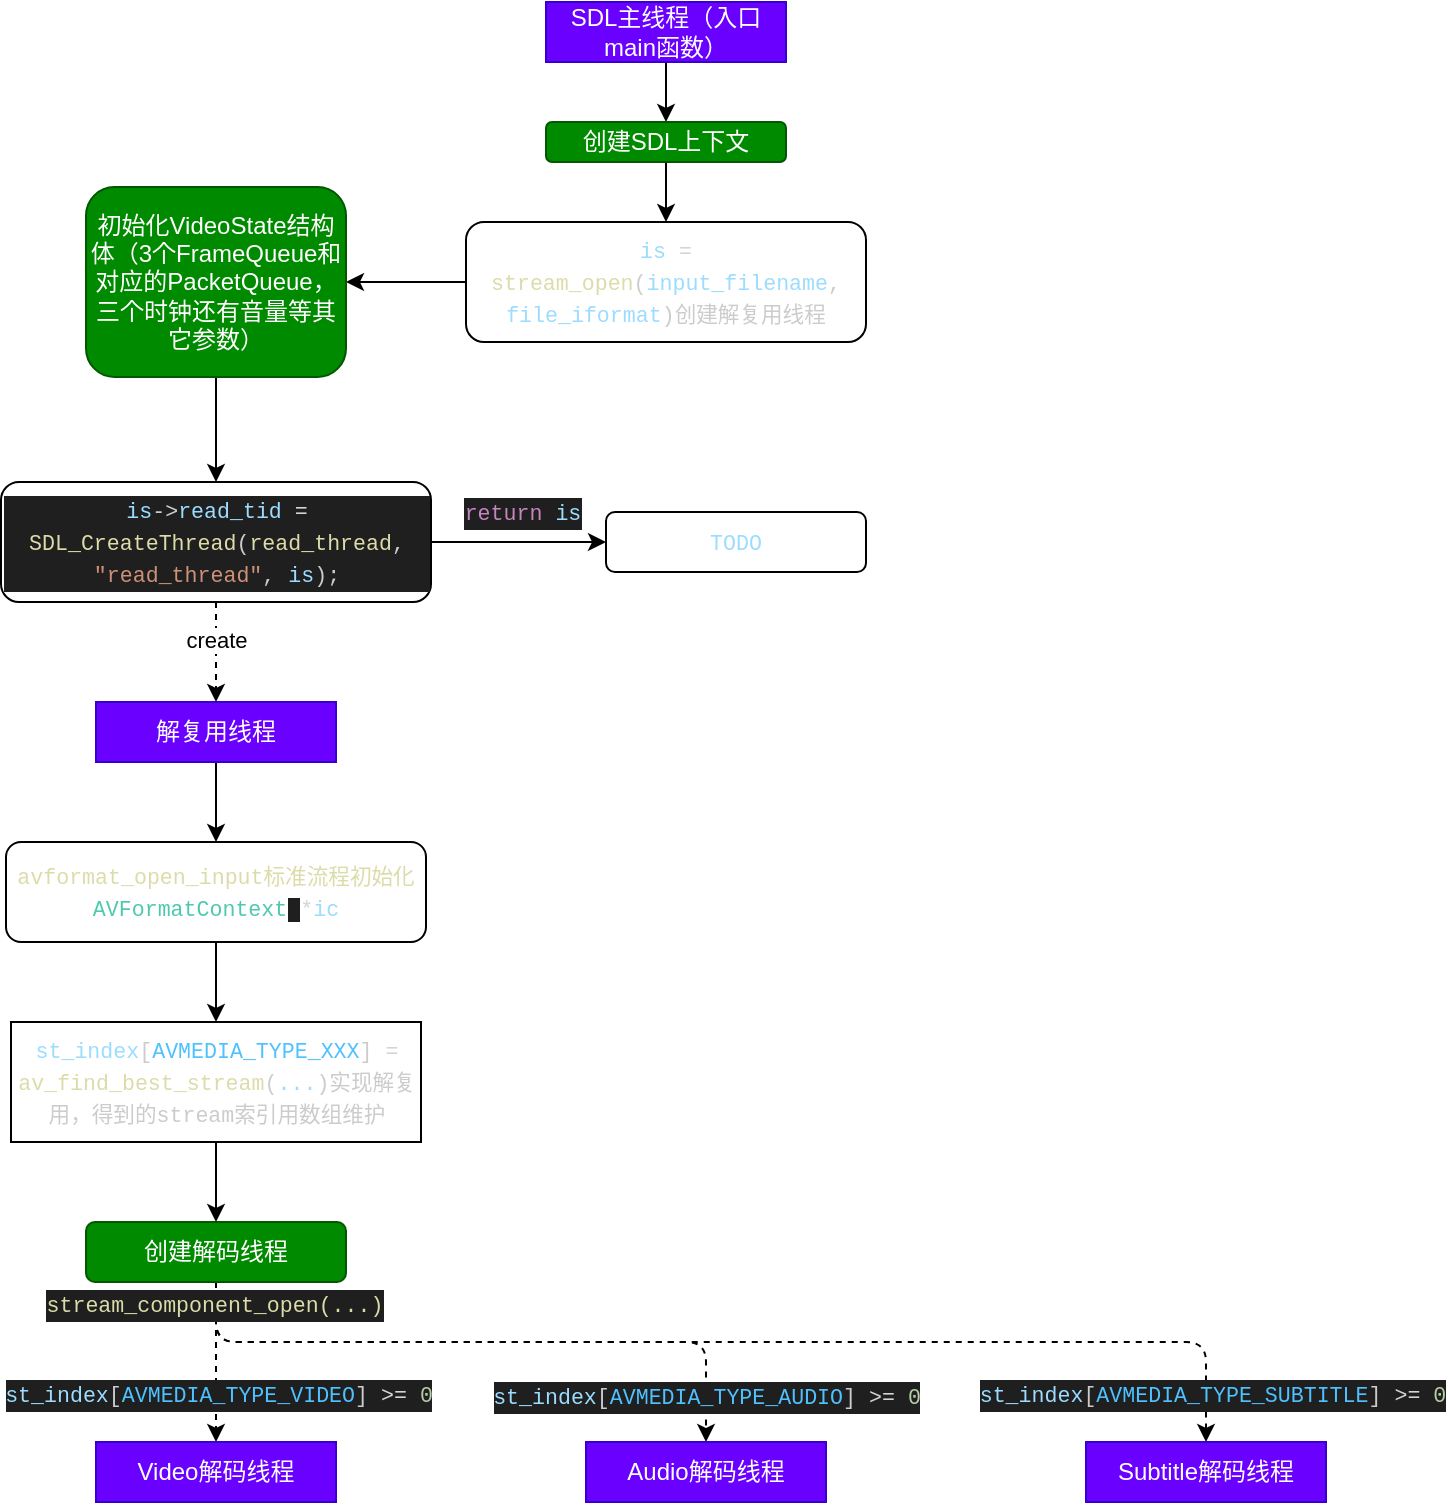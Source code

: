 <mxfile>
    <diagram id="FdFCppq6Der4e5SaIO5y" name="Page-1">
        <mxGraphModel dx="320" dy="729" grid="1" gridSize="10" guides="1" tooltips="1" connect="1" arrows="1" fold="1" page="1" pageScale="1" pageWidth="827" pageHeight="1169" math="0" shadow="0">
            <root>
                <mxCell id="0"/>
                <mxCell id="1" parent="0"/>
                <mxCell id="4" style="edgeStyle=none;html=1;entryX=0.5;entryY=0;entryDx=0;entryDy=0;" parent="1" source="2" target="3" edge="1">
                    <mxGeometry relative="1" as="geometry"/>
                </mxCell>
                <mxCell id="2" value="SDL主线程（入口main函数）" style="rounded=0;whiteSpace=wrap;html=1;fillColor=#6a00ff;fontColor=#ffffff;strokeColor=#3700CC;" parent="1" vertex="1">
                    <mxGeometry x="310" y="30" width="120" height="30" as="geometry"/>
                </mxCell>
                <mxCell id="8" style="edgeStyle=none;html=1;entryX=0.5;entryY=0;entryDx=0;entryDy=0;" parent="1" source="3" target="5" edge="1">
                    <mxGeometry relative="1" as="geometry"/>
                </mxCell>
                <mxCell id="3" value="创建SDL上下文" style="rounded=1;whiteSpace=wrap;html=1;fillColor=#008a00;fontColor=#ffffff;strokeColor=#005700;" parent="1" vertex="1">
                    <mxGeometry x="310" y="90" width="120" height="20" as="geometry"/>
                </mxCell>
                <mxCell id="13" style="edgeStyle=none;html=1;entryX=1;entryY=0.5;entryDx=0;entryDy=0;" parent="1" source="5" target="12" edge="1">
                    <mxGeometry relative="1" as="geometry"/>
                </mxCell>
                <mxCell id="5" value="&lt;div style=&quot;color: rgb(204, 204, 204); font-family: Menlo, Monaco, &amp;quot;Courier New&amp;quot;, monospace; font-size: 10.8px; line-height: 16px;&quot;&gt;&lt;span style=&quot;color: rgb(156, 220, 254);&quot;&gt;is&lt;/span&gt; &lt;span style=&quot;color: rgb(212, 212, 212);&quot;&gt;=&lt;/span&gt; &lt;span style=&quot;color: rgb(220, 220, 170);&quot;&gt;stream_open&lt;/span&gt;(&lt;span style=&quot;color: rgb(156, 220, 254);&quot;&gt;input_filename&lt;/span&gt;, &lt;span style=&quot;color: rgb(156, 220, 254);&quot;&gt;file_iformat&lt;/span&gt;)创建解复用线程&lt;/div&gt;" style="rounded=1;whiteSpace=wrap;html=1;" parent="1" vertex="1">
                    <mxGeometry x="270" y="140" width="200" height="60" as="geometry"/>
                </mxCell>
                <mxCell id="16" style="edgeStyle=none;html=1;entryX=0.5;entryY=0;entryDx=0;entryDy=0;" parent="1" source="12" target="15" edge="1">
                    <mxGeometry relative="1" as="geometry"/>
                </mxCell>
                <mxCell id="12" value="初始化VideoState结构体（3个FrameQueue和对应的PacketQueue，三个时钟还有音量等其它参数）" style="rounded=1;whiteSpace=wrap;html=1;fillColor=#008a00;fontColor=#ffffff;strokeColor=#005700;" parent="1" vertex="1">
                    <mxGeometry x="80" y="122.5" width="130" height="95" as="geometry"/>
                </mxCell>
                <mxCell id="19" style="edgeStyle=none;html=1;entryX=0.5;entryY=0;entryDx=0;entryDy=0;dashed=1;" parent="1" source="15" target="18" edge="1">
                    <mxGeometry relative="1" as="geometry"/>
                </mxCell>
                <mxCell id="20" value="create" style="edgeLabel;html=1;align=center;verticalAlign=middle;resizable=0;points=[];" parent="19" vertex="1" connectable="0">
                    <mxGeometry x="-0.269" y="2" relative="1" as="geometry">
                        <mxPoint x="-2" as="offset"/>
                    </mxGeometry>
                </mxCell>
                <mxCell id="22" style="edgeStyle=none;html=1;entryX=0;entryY=0.5;entryDx=0;entryDy=0;fontColor=none;" parent="1" source="15" target="21" edge="1">
                    <mxGeometry relative="1" as="geometry"/>
                </mxCell>
                <mxCell id="23" value="&lt;div style=&quot;color: rgb(204, 204, 204); background-color: rgb(31, 31, 31); font-family: Menlo, Monaco, &amp;quot;Courier New&amp;quot;, monospace; font-size: 10.8px; line-height: 16px;&quot;&gt;&lt;span style=&quot;color: #c586c0;&quot;&gt;return&lt;/span&gt; &lt;span style=&quot;color: #9cdcfe;&quot;&gt;is&lt;/span&gt;&lt;/div&gt;" style="edgeLabel;html=1;align=center;verticalAlign=middle;resizable=0;points=[];fontColor=none;" parent="22" vertex="1" connectable="0">
                    <mxGeometry x="0.485" y="1" relative="1" as="geometry">
                        <mxPoint x="-20" y="-14" as="offset"/>
                    </mxGeometry>
                </mxCell>
                <mxCell id="15" value="&lt;div style=&quot;color: rgb(204, 204, 204); background-color: rgb(31, 31, 31); font-family: Menlo, Monaco, &amp;quot;Courier New&amp;quot;, monospace; font-size: 10.8px; line-height: 16px;&quot;&gt;&lt;span style=&quot;color: #9cdcfe;&quot;&gt;is&lt;/span&gt;-&amp;gt;&lt;span style=&quot;color: #9cdcfe;&quot;&gt;read_tid&lt;/span&gt;     &lt;span style=&quot;color: #d4d4d4;&quot;&gt;=&lt;/span&gt; &lt;span style=&quot;color: #dcdcaa;&quot;&gt;SDL_CreateThread&lt;/span&gt;(&lt;span style=&quot;color: #dcdcaa;&quot;&gt;read_thread&lt;/span&gt;, &lt;span style=&quot;color: #ce9178;&quot;&gt;&quot;read_thread&quot;&lt;/span&gt;, &lt;span style=&quot;color: #9cdcfe;&quot;&gt;is&lt;/span&gt;);&lt;/div&gt;" style="rounded=1;whiteSpace=wrap;html=1;labelBackgroundColor=none;" parent="1" vertex="1">
                    <mxGeometry x="37.5" y="270" width="215" height="60" as="geometry"/>
                </mxCell>
                <mxCell id="27" style="edgeStyle=none;html=1;entryX=0.5;entryY=0;entryDx=0;entryDy=0;fontColor=none;" parent="1" source="18" target="26" edge="1">
                    <mxGeometry relative="1" as="geometry"/>
                </mxCell>
                <mxCell id="18" value="解复用线程" style="rounded=0;whiteSpace=wrap;html=1;labelBackgroundColor=none;fillColor=#6a00ff;fontColor=#ffffff;strokeColor=#3700CC;" parent="1" vertex="1">
                    <mxGeometry x="85" y="380" width="120" height="30" as="geometry"/>
                </mxCell>
                <mxCell id="21" value="&lt;div style=&quot;font-family: Menlo, Monaco, &amp;quot;Courier New&amp;quot;, monospace; font-size: 10.8px; line-height: 16px;&quot;&gt;&lt;font color=&quot;#9cdcfe&quot;&gt;TODO&lt;/font&gt;&lt;/div&gt;" style="rounded=1;whiteSpace=wrap;html=1;" parent="1" vertex="1">
                    <mxGeometry x="340" y="285" width="130" height="30" as="geometry"/>
                </mxCell>
                <mxCell id="29" style="edgeStyle=none;html=1;entryX=0.5;entryY=0;entryDx=0;entryDy=0;fontColor=none;" parent="1" source="26" target="28" edge="1">
                    <mxGeometry relative="1" as="geometry"/>
                </mxCell>
                <mxCell id="26" value="&lt;div style=&quot;color: rgb(204, 204, 204); font-family: Menlo, Monaco, &amp;quot;Courier New&amp;quot;, monospace; font-size: 10.8px; line-height: 16px;&quot;&gt;&lt;span style=&quot;color: rgb(220, 220, 170);&quot;&gt;avformat_open_input标准流程初始化&lt;/span&gt;&lt;span style=&quot;font-size: 10.8px; color: rgb(78, 201, 176);&quot;&gt;AVFormatContext&lt;/span&gt;&lt;span style=&quot;background-color: rgb(31, 31, 31); font-size: 10.8px;&quot;&gt; &lt;/span&gt;&lt;span style=&quot;font-size: 10.8px; color: rgb(212, 212, 212);&quot;&gt;*&lt;/span&gt;&lt;span style=&quot;font-size: 10.8px; color: rgb(156, 220, 254);&quot;&gt;ic&lt;/span&gt;&lt;/div&gt;" style="rounded=1;whiteSpace=wrap;html=1;" parent="1" vertex="1">
                    <mxGeometry x="40" y="450" width="210" height="50" as="geometry"/>
                </mxCell>
                <mxCell id="34" style="edgeStyle=none;html=1;entryX=0.5;entryY=0;entryDx=0;entryDy=0;fontColor=#FFFFFF;" parent="1" source="28" target="33" edge="1">
                    <mxGeometry relative="1" as="geometry"/>
                </mxCell>
                <mxCell id="28" value="&lt;div style=&quot;font-family: Menlo, Monaco, &amp;quot;Courier New&amp;quot;, monospace; font-size: 10.8px; line-height: 16px;&quot;&gt;&lt;div style=&quot;&quot;&gt;&lt;span style=&quot;color: rgb(156, 220, 254);&quot;&gt;st_index&lt;/span&gt;&lt;font style=&quot;&quot; color=&quot;#cccccc&quot;&gt;[&lt;/font&gt;&lt;font style=&quot;&quot; color=&quot;#4fc1ff&quot;&gt;AVMEDIA_TYPE_XXX&lt;/font&gt;&lt;font style=&quot;&quot; color=&quot;#cccccc&quot;&gt;] &lt;/font&gt;&lt;span style=&quot;color: rgb(212, 212, 212);&quot;&gt;=&lt;/span&gt;&lt;/div&gt;&lt;div style=&quot;&quot;&gt;&lt;span style=&quot;color: rgb(204, 204, 204);&quot;&gt;            &lt;span style=&quot;color: #dcdcaa;&quot;&gt;av_find_best_stream&lt;/span&gt;(&lt;/span&gt;&lt;font style=&quot;&quot; color=&quot;#9cdcfe&quot;&gt;...&lt;/font&gt;&lt;span style=&quot;color: rgb(204, 204, 204); font-size: 10.8px;&quot;&gt;)实现解复用，得到的stream索引用数组维护&lt;/span&gt;&lt;/div&gt;&lt;/div&gt;" style="rounded=0;whiteSpace=wrap;html=1;labelBackgroundColor=none;" parent="1" vertex="1">
                    <mxGeometry x="42.5" y="540" width="205" height="60" as="geometry"/>
                </mxCell>
                <mxCell id="45" style="edgeStyle=none;html=1;entryX=0.5;entryY=0;entryDx=0;entryDy=0;dashed=1;" edge="1" parent="1" source="33" target="40">
                    <mxGeometry relative="1" as="geometry"/>
                </mxCell>
                <mxCell id="48" value="&lt;div style=&quot;color: rgb(204, 204, 204); background-color: rgb(31, 31, 31); font-family: Menlo, Monaco, &amp;quot;Courier New&amp;quot;, monospace; font-size: 10.8px; line-height: 16px;&quot;&gt;&lt;div style=&quot;font-size: 10.8px; line-height: 16px;&quot;&gt;&lt;span style=&quot;color: #9cdcfe;&quot;&gt;st_index&lt;/span&gt;[&lt;span style=&quot;color: #4fc1ff;&quot;&gt;AVMEDIA_TYPE_VIDEO&lt;/span&gt;] &lt;span style=&quot;color: #d4d4d4;&quot;&gt;&amp;gt;=&lt;/span&gt; &lt;span style=&quot;color: #b5cea8;&quot;&gt;0&lt;/span&gt;&lt;/div&gt;&lt;/div&gt;" style="edgeLabel;html=1;align=center;verticalAlign=middle;resizable=0;points=[];" vertex="1" connectable="0" parent="45">
                    <mxGeometry x="0.4" y="1" relative="1" as="geometry">
                        <mxPoint as="offset"/>
                    </mxGeometry>
                </mxCell>
                <mxCell id="46" style="edgeStyle=none;html=1;entryX=0.5;entryY=0;entryDx=0;entryDy=0;exitX=0.5;exitY=1;exitDx=0;exitDy=0;dashed=1;" edge="1" parent="1" source="33" target="41">
                    <mxGeometry relative="1" as="geometry">
                        <Array as="points">
                            <mxPoint x="145" y="700"/>
                            <mxPoint x="390" y="700"/>
                        </Array>
                    </mxGeometry>
                </mxCell>
                <mxCell id="49" value="&lt;div style=&quot;color: rgb(204, 204, 204); background-color: rgb(31, 31, 31); font-family: Menlo, Monaco, &amp;quot;Courier New&amp;quot;, monospace; font-size: 10.8px; line-height: 16px;&quot;&gt;&lt;span style=&quot;color: #9cdcfe;&quot;&gt;st_index&lt;/span&gt;[&lt;span style=&quot;color: #4fc1ff;&quot;&gt;AVMEDIA_TYPE_AUDIO&lt;/span&gt;] &lt;span style=&quot;color: #d4d4d4;&quot;&gt;&amp;gt;=&lt;/span&gt; &lt;span style=&quot;color: #b5cea8;&quot;&gt;0&lt;/span&gt;&lt;/div&gt;" style="edgeLabel;html=1;align=center;verticalAlign=middle;resizable=0;points=[];" vertex="1" connectable="0" parent="46">
                    <mxGeometry x="0.854" relative="1" as="geometry">
                        <mxPoint as="offset"/>
                    </mxGeometry>
                </mxCell>
                <mxCell id="47" style="edgeStyle=none;html=1;entryX=0.5;entryY=0;entryDx=0;entryDy=0;exitX=0.5;exitY=1;exitDx=0;exitDy=0;dashed=1;" edge="1" parent="1" source="33" target="42">
                    <mxGeometry relative="1" as="geometry">
                        <mxPoint x="391.379" y="710" as="targetPoint"/>
                        <Array as="points">
                            <mxPoint x="145" y="700"/>
                            <mxPoint x="640" y="700"/>
                        </Array>
                    </mxGeometry>
                </mxCell>
                <mxCell id="51" value="&lt;div style=&quot;color: rgb(204, 204, 204); background-color: rgb(31, 31, 31); font-family: Menlo, Monaco, &amp;quot;Courier New&amp;quot;, monospace; font-size: 10.8px; line-height: 16px;&quot;&gt;&lt;span style=&quot;color: #9cdcfe;&quot;&gt;st_index&lt;/span&gt;[&lt;span style=&quot;color: #4fc1ff;&quot;&gt;AVMEDIA_TYPE_SUBTITLE&lt;/span&gt;] &lt;span style=&quot;color: #d4d4d4;&quot;&gt;&amp;gt;=&lt;/span&gt; &lt;span style=&quot;color: #b5cea8;&quot;&gt;0&lt;/span&gt;&lt;/div&gt;" style="edgeLabel;html=1;align=center;verticalAlign=middle;resizable=0;points=[];" vertex="1" connectable="0" parent="47">
                    <mxGeometry x="0.917" y="3" relative="1" as="geometry">
                        <mxPoint as="offset"/>
                    </mxGeometry>
                </mxCell>
                <mxCell id="52" value="&lt;div style=&quot;color: rgb(204, 204, 204); background-color: rgb(31, 31, 31); font-family: Menlo, Monaco, &amp;quot;Courier New&amp;quot;, monospace; font-size: 10.8px; line-height: 16px;&quot;&gt;&lt;span style=&quot;color: #dcdcaa;&quot;&gt;stream_component_open(...)&lt;/span&gt;&lt;/div&gt;" style="edgeLabel;html=1;align=center;verticalAlign=middle;resizable=0;points=[];" vertex="1" connectable="0" parent="47">
                    <mxGeometry x="-0.964" y="-1" relative="1" as="geometry">
                        <mxPoint as="offset"/>
                    </mxGeometry>
                </mxCell>
                <mxCell id="33" value="创建解码线程" style="rounded=1;whiteSpace=wrap;html=1;fillColor=#008a00;fontColor=#ffffff;strokeColor=#005700;" parent="1" vertex="1">
                    <mxGeometry x="80" y="640" width="130" height="30" as="geometry"/>
                </mxCell>
                <mxCell id="40" value="Video解码线程" style="rounded=0;whiteSpace=wrap;html=1;labelBackgroundColor=none;fillColor=#6a00ff;fontColor=#ffffff;strokeColor=#3700CC;" parent="1" vertex="1">
                    <mxGeometry x="85" y="750" width="120" height="30" as="geometry"/>
                </mxCell>
                <mxCell id="41" value="Audio解码线程" style="rounded=0;whiteSpace=wrap;html=1;labelBackgroundColor=none;fillColor=#6a00ff;fontColor=#ffffff;strokeColor=#3700CC;" parent="1" vertex="1">
                    <mxGeometry x="330" y="750" width="120" height="30" as="geometry"/>
                </mxCell>
                <mxCell id="42" value="Subtitle解码线程" style="rounded=0;whiteSpace=wrap;html=1;labelBackgroundColor=none;fillColor=#6a00ff;fontColor=#ffffff;strokeColor=#3700CC;" parent="1" vertex="1">
                    <mxGeometry x="580" y="750" width="120" height="30" as="geometry"/>
                </mxCell>
            </root>
        </mxGraphModel>
    </diagram>
</mxfile>